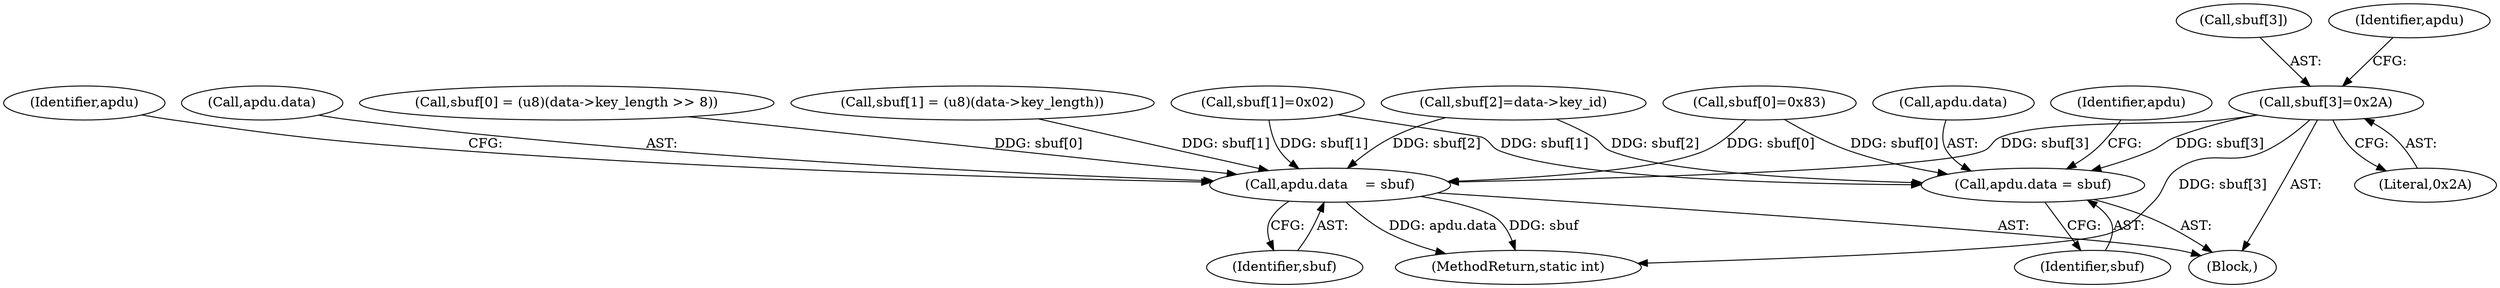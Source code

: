 digraph "0_OpenSC_8fe377e93b4b56060e5bbfb6f3142ceaeca744fa_5@array" {
"1000156" [label="(Call,sbuf[3]=0x2A)"];
"1000161" [label="(Call,apdu.data = sbuf)"];
"1000245" [label="(Call,apdu.data    = sbuf)"];
"1000162" [label="(Call,apdu.data)"];
"1000168" [label="(Identifier,apdu)"];
"1000456" [label="(MethodReturn,static int)"];
"1000149" [label="(Call,sbuf[2]=data->key_id)"];
"1000157" [label="(Call,sbuf[3])"];
"1000165" [label="(Identifier,sbuf)"];
"1000236" [label="(Call,sbuf[1] = (u8)(data->key_length))"];
"1000249" [label="(Identifier,sbuf)"];
"1000144" [label="(Call,sbuf[1]=0x02)"];
"1000225" [label="(Call,sbuf[0] = (u8)(data->key_length >> 8))"];
"1000163" [label="(Identifier,apdu)"];
"1000139" [label="(Call,sbuf[0]=0x83)"];
"1000107" [label="(Block,)"];
"1000252" [label="(Identifier,apdu)"];
"1000246" [label="(Call,apdu.data)"];
"1000161" [label="(Call,apdu.data = sbuf)"];
"1000245" [label="(Call,apdu.data    = sbuf)"];
"1000156" [label="(Call,sbuf[3]=0x2A)"];
"1000160" [label="(Literal,0x2A)"];
"1000156" -> "1000107"  [label="AST: "];
"1000156" -> "1000160"  [label="CFG: "];
"1000157" -> "1000156"  [label="AST: "];
"1000160" -> "1000156"  [label="AST: "];
"1000163" -> "1000156"  [label="CFG: "];
"1000156" -> "1000456"  [label="DDG: sbuf[3]"];
"1000156" -> "1000161"  [label="DDG: sbuf[3]"];
"1000156" -> "1000245"  [label="DDG: sbuf[3]"];
"1000161" -> "1000107"  [label="AST: "];
"1000161" -> "1000165"  [label="CFG: "];
"1000162" -> "1000161"  [label="AST: "];
"1000165" -> "1000161"  [label="AST: "];
"1000168" -> "1000161"  [label="CFG: "];
"1000139" -> "1000161"  [label="DDG: sbuf[0]"];
"1000144" -> "1000161"  [label="DDG: sbuf[1]"];
"1000149" -> "1000161"  [label="DDG: sbuf[2]"];
"1000245" -> "1000107"  [label="AST: "];
"1000245" -> "1000249"  [label="CFG: "];
"1000246" -> "1000245"  [label="AST: "];
"1000249" -> "1000245"  [label="AST: "];
"1000252" -> "1000245"  [label="CFG: "];
"1000245" -> "1000456"  [label="DDG: apdu.data"];
"1000245" -> "1000456"  [label="DDG: sbuf"];
"1000236" -> "1000245"  [label="DDG: sbuf[1]"];
"1000225" -> "1000245"  [label="DDG: sbuf[0]"];
"1000149" -> "1000245"  [label="DDG: sbuf[2]"];
"1000139" -> "1000245"  [label="DDG: sbuf[0]"];
"1000144" -> "1000245"  [label="DDG: sbuf[1]"];
}
